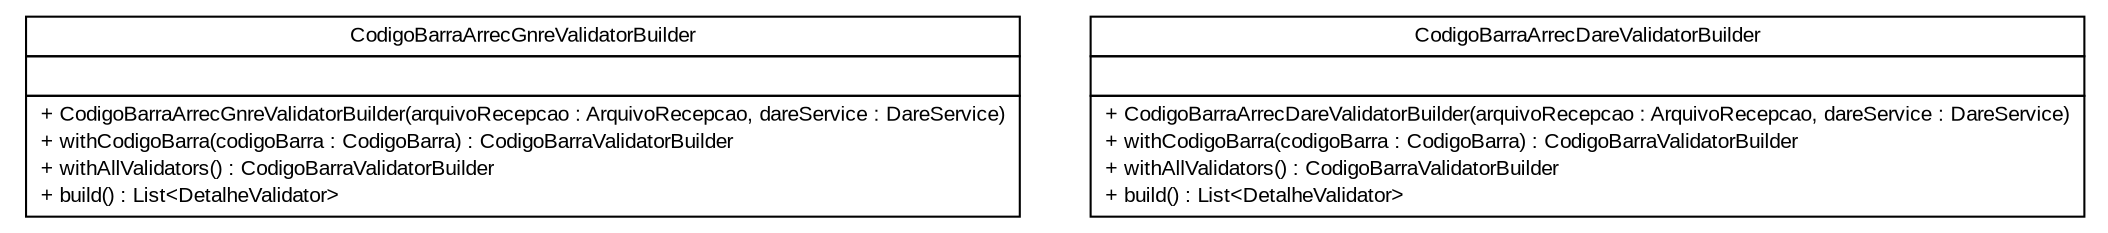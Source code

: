 #!/usr/local/bin/dot
#
# Class diagram 
# Generated by UMLGraph version R5_6 (http://www.umlgraph.org/)
#

digraph G {
	edge [fontname="arial",fontsize=10,labelfontname="arial",labelfontsize=10];
	node [fontname="arial",fontsize=10,shape=plaintext];
	nodesep=0.25;
	ranksep=0.5;
	// br.gov.to.sefaz.arr.processamento.validation.validator.detalhe.arrecadacao.builder.CodigoBarraArrecGnreValidatorBuilder
	c147302 [label=<<table title="br.gov.to.sefaz.arr.processamento.validation.validator.detalhe.arrecadacao.builder.CodigoBarraArrecGnreValidatorBuilder" border="0" cellborder="1" cellspacing="0" cellpadding="2" port="p" href="./CodigoBarraArrecGnreValidatorBuilder.html">
		<tr><td><table border="0" cellspacing="0" cellpadding="1">
<tr><td align="center" balign="center"> CodigoBarraArrecGnreValidatorBuilder </td></tr>
		</table></td></tr>
		<tr><td><table border="0" cellspacing="0" cellpadding="1">
<tr><td align="left" balign="left">  </td></tr>
		</table></td></tr>
		<tr><td><table border="0" cellspacing="0" cellpadding="1">
<tr><td align="left" balign="left"> + CodigoBarraArrecGnreValidatorBuilder(arquivoRecepcao : ArquivoRecepcao, dareService : DareService) </td></tr>
<tr><td align="left" balign="left"> + withCodigoBarra(codigoBarra : CodigoBarra) : CodigoBarraValidatorBuilder </td></tr>
<tr><td align="left" balign="left"> + withAllValidators() : CodigoBarraValidatorBuilder </td></tr>
<tr><td align="left" balign="left"> + build() : List&lt;DetalheValidator&gt; </td></tr>
		</table></td></tr>
		</table>>, URL="./CodigoBarraArrecGnreValidatorBuilder.html", fontname="arial", fontcolor="black", fontsize=10.0];
	// br.gov.to.sefaz.arr.processamento.validation.validator.detalhe.arrecadacao.builder.CodigoBarraArrecDareValidatorBuilder
	c147303 [label=<<table title="br.gov.to.sefaz.arr.processamento.validation.validator.detalhe.arrecadacao.builder.CodigoBarraArrecDareValidatorBuilder" border="0" cellborder="1" cellspacing="0" cellpadding="2" port="p" href="./CodigoBarraArrecDareValidatorBuilder.html">
		<tr><td><table border="0" cellspacing="0" cellpadding="1">
<tr><td align="center" balign="center"> CodigoBarraArrecDareValidatorBuilder </td></tr>
		</table></td></tr>
		<tr><td><table border="0" cellspacing="0" cellpadding="1">
<tr><td align="left" balign="left">  </td></tr>
		</table></td></tr>
		<tr><td><table border="0" cellspacing="0" cellpadding="1">
<tr><td align="left" balign="left"> + CodigoBarraArrecDareValidatorBuilder(arquivoRecepcao : ArquivoRecepcao, dareService : DareService) </td></tr>
<tr><td align="left" balign="left"> + withCodigoBarra(codigoBarra : CodigoBarra) : CodigoBarraValidatorBuilder </td></tr>
<tr><td align="left" balign="left"> + withAllValidators() : CodigoBarraValidatorBuilder </td></tr>
<tr><td align="left" balign="left"> + build() : List&lt;DetalheValidator&gt; </td></tr>
		</table></td></tr>
		</table>>, URL="./CodigoBarraArrecDareValidatorBuilder.html", fontname="arial", fontcolor="black", fontsize=10.0];
}

